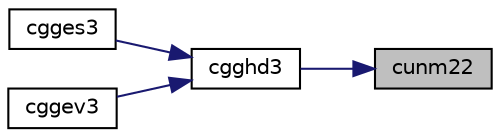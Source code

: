 digraph "cunm22"
{
 // LATEX_PDF_SIZE
  edge [fontname="Helvetica",fontsize="10",labelfontname="Helvetica",labelfontsize="10"];
  node [fontname="Helvetica",fontsize="10",shape=record];
  rankdir="RL";
  Node1 [label="cunm22",height=0.2,width=0.4,color="black", fillcolor="grey75", style="filled", fontcolor="black",tooltip="CUNM22 multiplies a general matrix by a banded unitary matrix."];
  Node1 -> Node2 [dir="back",color="midnightblue",fontsize="10",style="solid",fontname="Helvetica"];
  Node2 [label="cgghd3",height=0.2,width=0.4,color="black", fillcolor="white", style="filled",URL="$cgghd3_8f.html#a682f3af5ff7b3bfd5a8674b9da7aed68",tooltip="CGGHD3"];
  Node2 -> Node3 [dir="back",color="midnightblue",fontsize="10",style="solid",fontname="Helvetica"];
  Node3 [label="cgges3",height=0.2,width=0.4,color="black", fillcolor="white", style="filled",URL="$cgges3_8f.html#a3dc709a1dd02201ad3cf186a12f518b7",tooltip="CGGES3 computes the eigenvalues, the Schur form, and, optionally, the matrix of Schur vectors for GE ..."];
  Node2 -> Node4 [dir="back",color="midnightblue",fontsize="10",style="solid",fontname="Helvetica"];
  Node4 [label="cggev3",height=0.2,width=0.4,color="black", fillcolor="white", style="filled",URL="$cggev3_8f.html#a2ed47545cc304bb0d7d5d50db826442a",tooltip="CGGEV3 computes the eigenvalues and, optionally, the left and/or right eigenvectors for GE matrices (..."];
}
